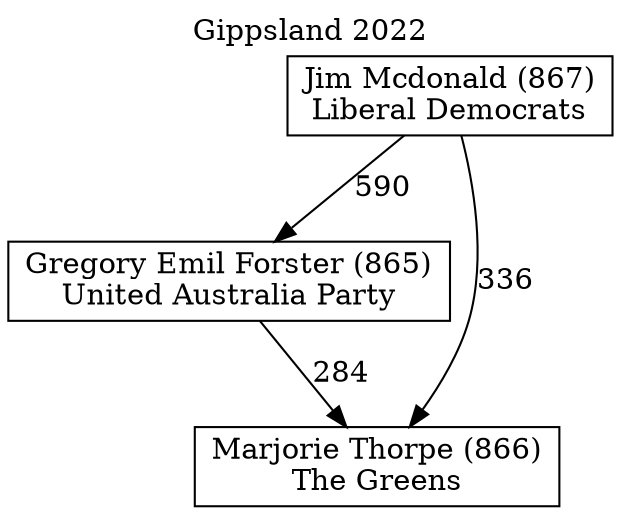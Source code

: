 // House preference flow
digraph "Marjorie Thorpe (866)_Gippsland_2022" {
	graph [label="Gippsland 2022" labelloc=t mclimit=10]
	node [shape=box]
	"Jim Mcdonald (867)" [label="Jim Mcdonald (867)
Liberal Democrats"]
	"Gregory Emil Forster (865)" [label="Gregory Emil Forster (865)
United Australia Party"]
	"Marjorie Thorpe (866)" [label="Marjorie Thorpe (866)
The Greens"]
	"Jim Mcdonald (867)" -> "Marjorie Thorpe (866)" [label=336]
	"Gregory Emil Forster (865)" -> "Marjorie Thorpe (866)" [label=284]
	"Jim Mcdonald (867)" -> "Gregory Emil Forster (865)" [label=590]
}
